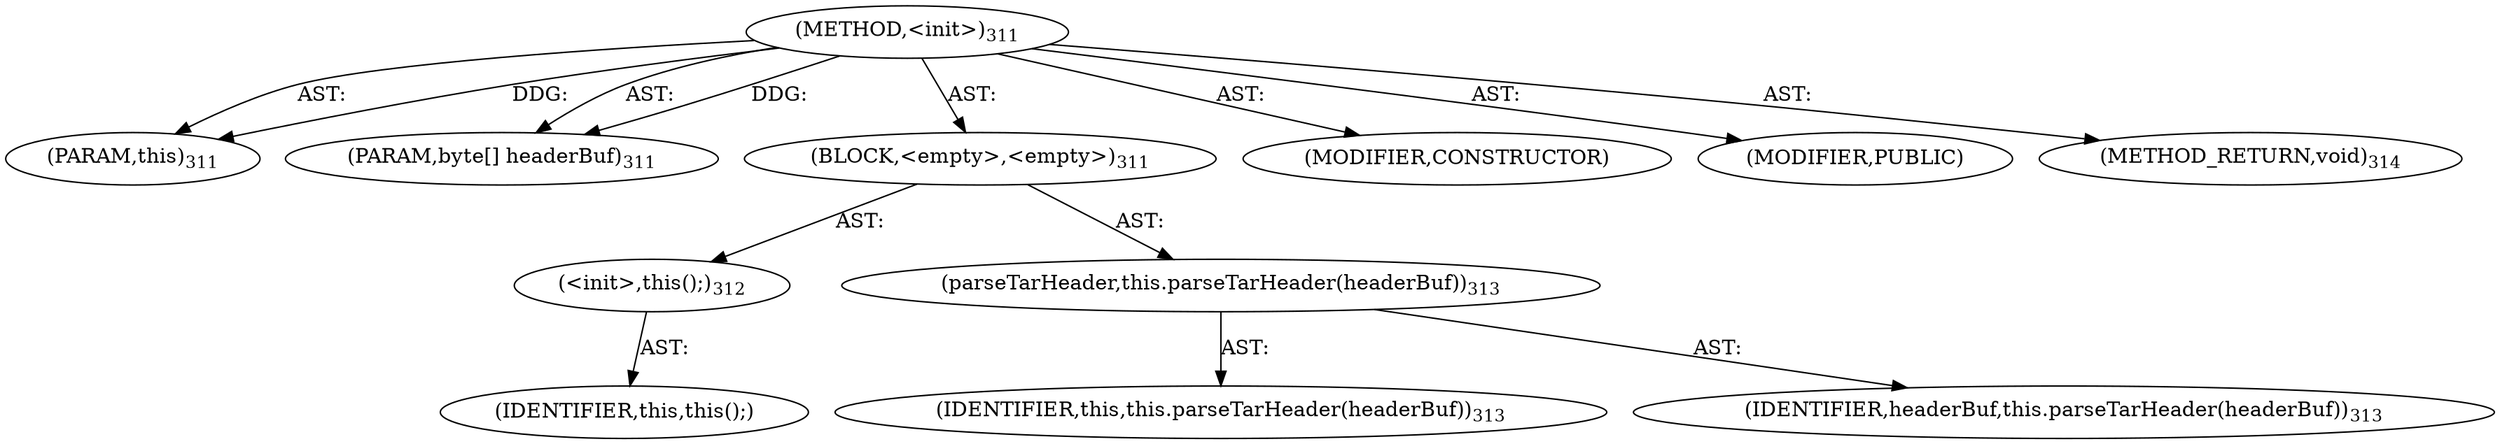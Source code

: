 digraph "&lt;init&gt;" {  
"111669149700" [label = <(METHOD,&lt;init&gt;)<SUB>311</SUB>> ]
"115964117025" [label = <(PARAM,this)<SUB>311</SUB>> ]
"115964117030" [label = <(PARAM,byte[] headerBuf)<SUB>311</SUB>> ]
"25769803793" [label = <(BLOCK,&lt;empty&gt;,&lt;empty&gt;)<SUB>311</SUB>> ]
"30064771075" [label = <(&lt;init&gt;,this();)<SUB>312</SUB>> ]
"68719476841" [label = <(IDENTIFIER,this,this();)> ]
"30064771257" [label = <(parseTarHeader,this.parseTarHeader(headerBuf))<SUB>313</SUB>> ]
"68719476842" [label = <(IDENTIFIER,this,this.parseTarHeader(headerBuf))<SUB>313</SUB>> ]
"68719476912" [label = <(IDENTIFIER,headerBuf,this.parseTarHeader(headerBuf))<SUB>313</SUB>> ]
"133143986207" [label = <(MODIFIER,CONSTRUCTOR)> ]
"133143986208" [label = <(MODIFIER,PUBLIC)> ]
"128849018884" [label = <(METHOD_RETURN,void)<SUB>314</SUB>> ]
  "111669149700" -> "115964117025"  [ label = "AST: "] 
  "111669149700" -> "115964117030"  [ label = "AST: "] 
  "111669149700" -> "25769803793"  [ label = "AST: "] 
  "111669149700" -> "133143986207"  [ label = "AST: "] 
  "111669149700" -> "133143986208"  [ label = "AST: "] 
  "111669149700" -> "128849018884"  [ label = "AST: "] 
  "25769803793" -> "30064771075"  [ label = "AST: "] 
  "25769803793" -> "30064771257"  [ label = "AST: "] 
  "30064771075" -> "68719476841"  [ label = "AST: "] 
  "30064771257" -> "68719476842"  [ label = "AST: "] 
  "30064771257" -> "68719476912"  [ label = "AST: "] 
  "111669149700" -> "115964117025"  [ label = "DDG: "] 
  "111669149700" -> "115964117030"  [ label = "DDG: "] 
}

